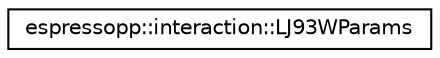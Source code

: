 digraph G
{
  edge [fontname="Helvetica",fontsize="10",labelfontname="Helvetica",labelfontsize="10"];
  node [fontname="Helvetica",fontsize="10",shape=record];
  rankdir="LR";
  Node1 [label="espressopp::interaction::LJ93WParams",height=0.2,width=0.4,color="black", fillcolor="white", style="filled",URL="$structespressopp_1_1interaction_1_1LJ93WParams.html"];
}
